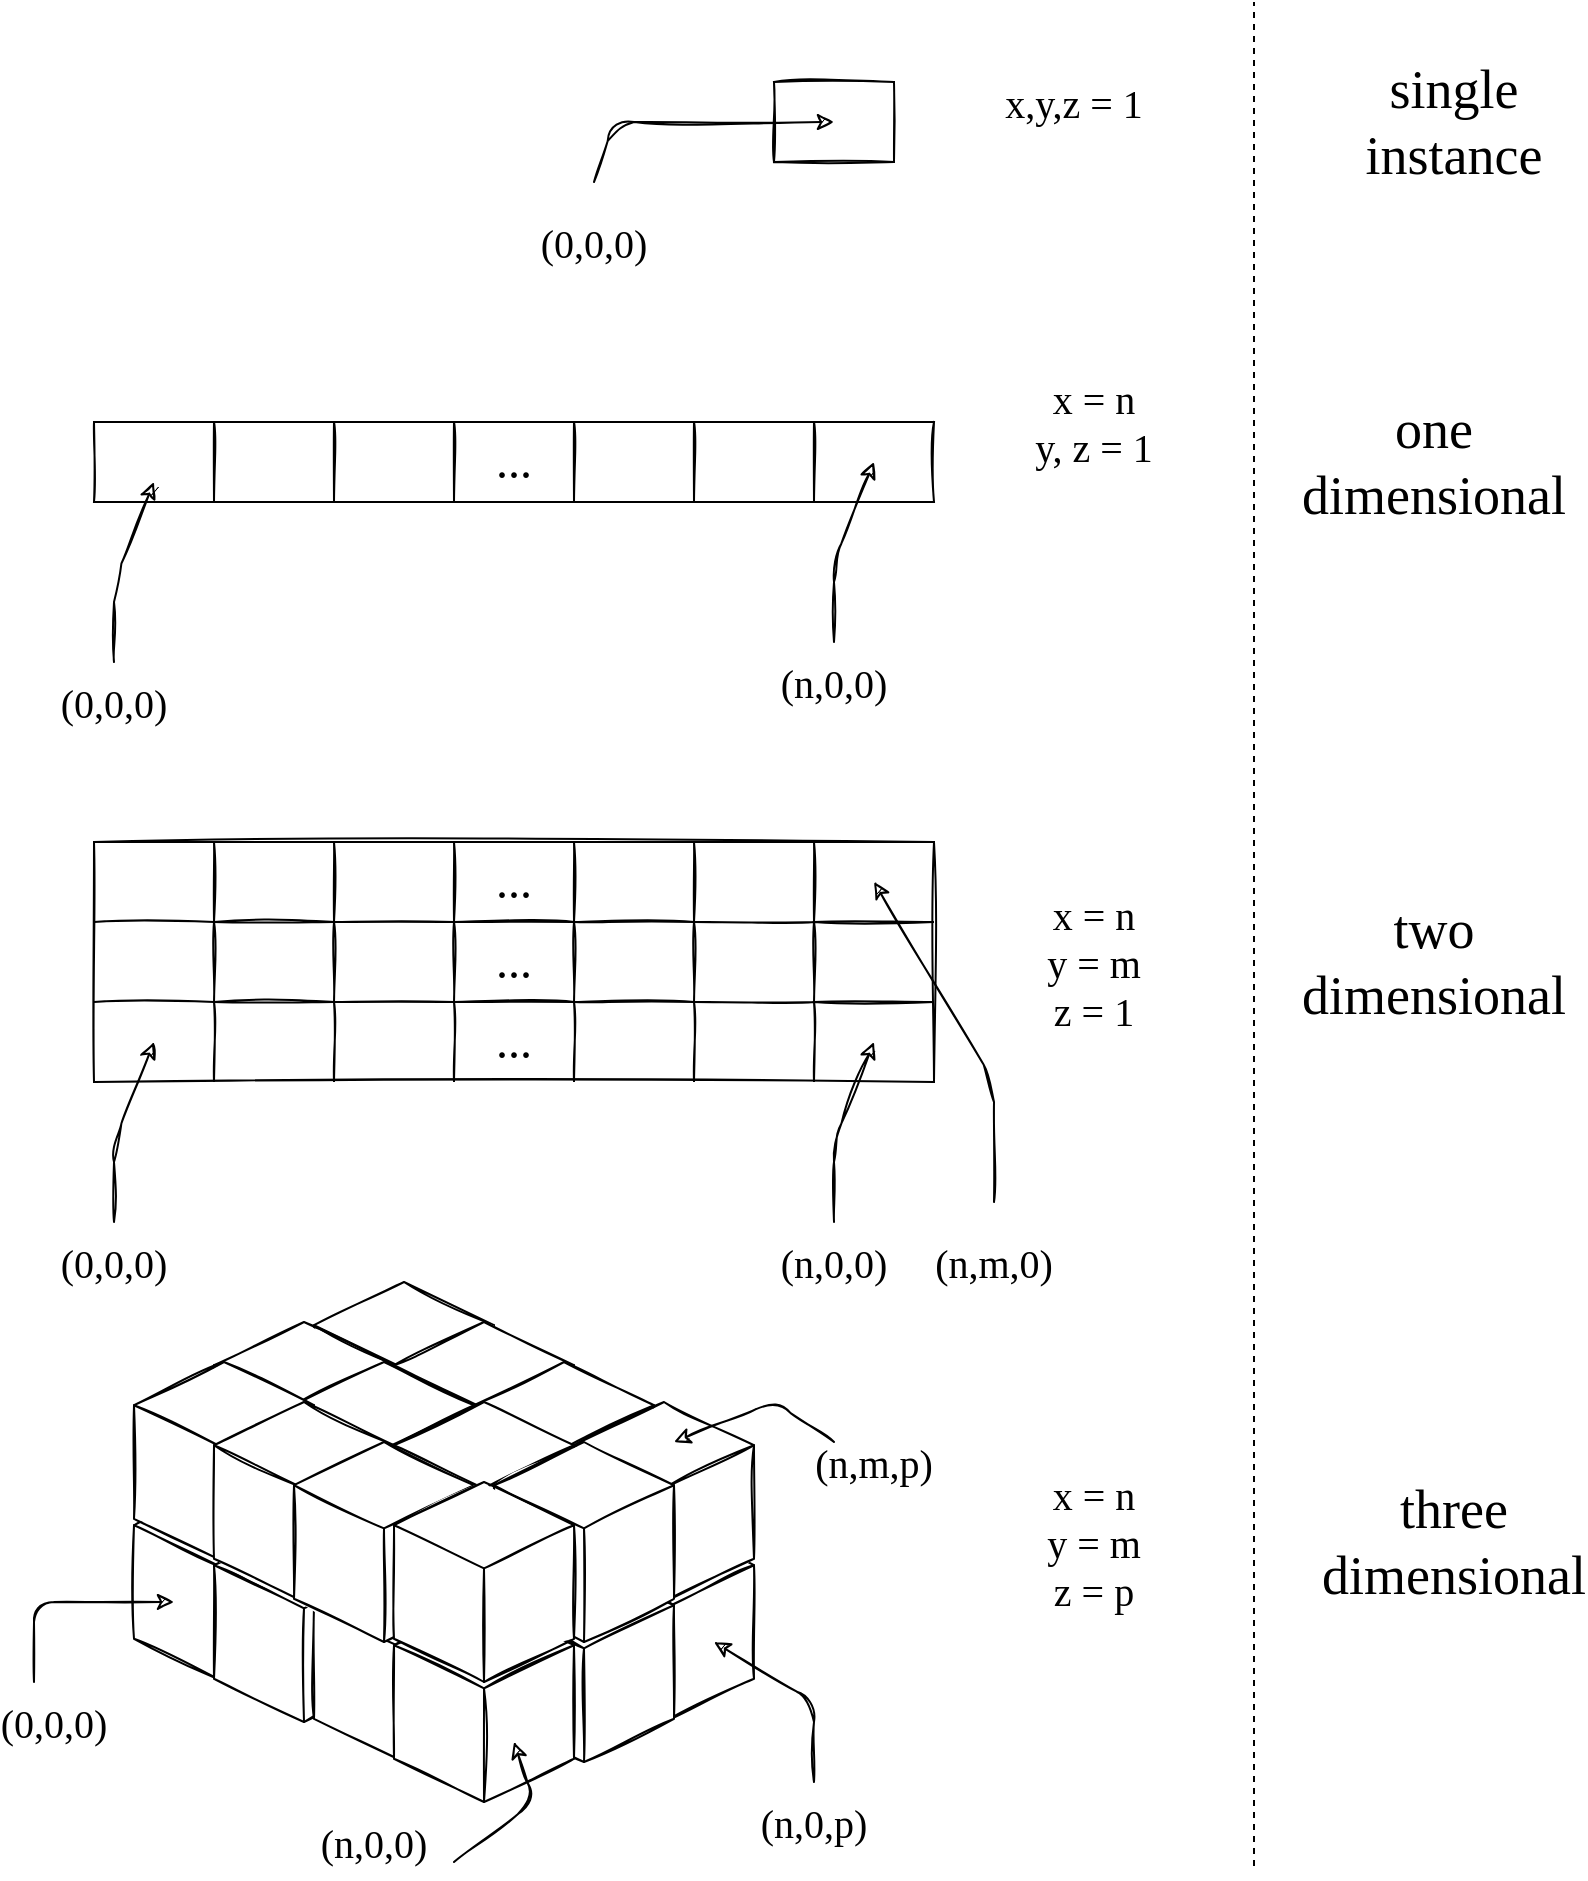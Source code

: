 <mxfile version="14.6.6" type="github">
  <diagram id="9zFEsV01Zll2zfsyJYff" name="Page-1">
    <mxGraphModel dx="2031" dy="1007" grid="1" gridSize="10" guides="1" tooltips="1" connect="1" arrows="1" fold="1" page="1" pageScale="1" pageWidth="1600" pageHeight="900" math="0" shadow="0">
      <root>
        <mxCell id="0" />
        <mxCell id="1" parent="0" />
        <mxCell id="ph8btr_OG7EeDUUNHowu-1" value="" style="shape=table;html=1;whiteSpace=wrap;startSize=0;container=1;collapsible=0;childLayout=tableLayout;sketch=1;" vertex="1" parent="1">
          <mxGeometry x="400" y="50" width="60" height="40" as="geometry" />
        </mxCell>
        <mxCell id="ph8btr_OG7EeDUUNHowu-2" value="" style="shape=partialRectangle;html=1;whiteSpace=wrap;collapsible=0;dropTarget=0;pointerEvents=0;fillColor=none;top=0;left=0;bottom=0;right=0;points=[[0,0.5],[1,0.5]];portConstraint=eastwest;" vertex="1" parent="ph8btr_OG7EeDUUNHowu-1">
          <mxGeometry width="60" height="40" as="geometry" />
        </mxCell>
        <mxCell id="ph8btr_OG7EeDUUNHowu-3" value="" style="shape=partialRectangle;html=1;whiteSpace=wrap;connectable=0;overflow=hidden;fillColor=none;top=0;left=0;bottom=0;right=0;" vertex="1" parent="ph8btr_OG7EeDUUNHowu-2">
          <mxGeometry width="60" height="40" as="geometry" />
        </mxCell>
        <mxCell id="ph8btr_OG7EeDUUNHowu-4" value="&lt;font style=&quot;font-size: 20px&quot; face=&quot;Comic Sans MS&quot;&gt;(0,0,0)&lt;/font&gt;" style="text;html=1;strokeColor=none;fillColor=none;align=center;verticalAlign=middle;whiteSpace=wrap;rounded=0;" vertex="1" parent="1">
          <mxGeometry x="290" y="120" width="40" height="20" as="geometry" />
        </mxCell>
        <mxCell id="ph8btr_OG7EeDUUNHowu-5" value="" style="endArrow=classic;html=1;sketch=1;" edge="1" parent="1">
          <mxGeometry width="50" height="50" relative="1" as="geometry">
            <mxPoint x="310" y="100" as="sourcePoint" />
            <mxPoint x="430" y="70" as="targetPoint" />
            <Array as="points">
              <mxPoint x="320" y="70" />
            </Array>
          </mxGeometry>
        </mxCell>
        <mxCell id="ph8btr_OG7EeDUUNHowu-6" value="&lt;font style=&quot;font-size: 20px&quot; face=&quot;Comic Sans MS&quot;&gt;x,y,z = 1&lt;/font&gt;" style="text;html=1;strokeColor=none;fillColor=none;align=center;verticalAlign=middle;whiteSpace=wrap;rounded=0;" vertex="1" parent="1">
          <mxGeometry x="490" y="50" width="120" height="20" as="geometry" />
        </mxCell>
        <mxCell id="ph8btr_OG7EeDUUNHowu-7" value="" style="shape=table;html=1;whiteSpace=wrap;startSize=0;container=1;collapsible=0;childLayout=tableLayout;sketch=1;" vertex="1" parent="1">
          <mxGeometry x="60" y="220" width="420" height="40" as="geometry" />
        </mxCell>
        <mxCell id="ph8btr_OG7EeDUUNHowu-8" value="" style="shape=partialRectangle;html=1;whiteSpace=wrap;collapsible=0;dropTarget=0;pointerEvents=0;fillColor=none;top=0;left=0;bottom=0;right=0;points=[[0,0.5],[1,0.5]];portConstraint=eastwest;" vertex="1" parent="ph8btr_OG7EeDUUNHowu-7">
          <mxGeometry width="420" height="40" as="geometry" />
        </mxCell>
        <mxCell id="ph8btr_OG7EeDUUNHowu-9" value="" style="shape=partialRectangle;html=1;whiteSpace=wrap;connectable=0;overflow=hidden;fillColor=none;top=0;left=0;bottom=0;right=0;" vertex="1" parent="ph8btr_OG7EeDUUNHowu-8">
          <mxGeometry width="60" height="40" as="geometry" />
        </mxCell>
        <mxCell id="ph8btr_OG7EeDUUNHowu-10" style="shape=partialRectangle;html=1;whiteSpace=wrap;connectable=0;overflow=hidden;fillColor=none;top=0;left=0;bottom=0;right=0;" vertex="1" parent="ph8btr_OG7EeDUUNHowu-8">
          <mxGeometry x="60" width="60" height="40" as="geometry" />
        </mxCell>
        <mxCell id="ph8btr_OG7EeDUUNHowu-11" style="shape=partialRectangle;html=1;whiteSpace=wrap;connectable=0;overflow=hidden;fillColor=none;top=0;left=0;bottom=0;right=0;" vertex="1" parent="ph8btr_OG7EeDUUNHowu-8">
          <mxGeometry x="120" width="60" height="40" as="geometry" />
        </mxCell>
        <mxCell id="ph8btr_OG7EeDUUNHowu-12" value="&lt;font style=&quot;font-size: 24px&quot; face=&quot;Comic Sans MS&quot;&gt;...&lt;/font&gt;" style="shape=partialRectangle;html=1;whiteSpace=wrap;connectable=0;overflow=hidden;fillColor=none;top=0;left=0;bottom=0;right=0;" vertex="1" parent="ph8btr_OG7EeDUUNHowu-8">
          <mxGeometry x="180" width="60" height="40" as="geometry" />
        </mxCell>
        <mxCell id="ph8btr_OG7EeDUUNHowu-13" style="shape=partialRectangle;html=1;whiteSpace=wrap;connectable=0;overflow=hidden;fillColor=none;top=0;left=0;bottom=0;right=0;" vertex="1" parent="ph8btr_OG7EeDUUNHowu-8">
          <mxGeometry x="240" width="60" height="40" as="geometry" />
        </mxCell>
        <mxCell id="ph8btr_OG7EeDUUNHowu-14" style="shape=partialRectangle;html=1;whiteSpace=wrap;connectable=0;overflow=hidden;fillColor=none;top=0;left=0;bottom=0;right=0;" vertex="1" parent="ph8btr_OG7EeDUUNHowu-8">
          <mxGeometry x="300" width="60" height="40" as="geometry" />
        </mxCell>
        <mxCell id="ph8btr_OG7EeDUUNHowu-15" style="shape=partialRectangle;html=1;whiteSpace=wrap;connectable=0;overflow=hidden;fillColor=none;top=0;left=0;bottom=0;right=0;" vertex="1" parent="ph8btr_OG7EeDUUNHowu-8">
          <mxGeometry x="360" width="60" height="40" as="geometry" />
        </mxCell>
        <mxCell id="ph8btr_OG7EeDUUNHowu-16" value="&lt;font style=&quot;font-size: 20px&quot; face=&quot;Comic Sans MS&quot;&gt;(0,0,0)&lt;/font&gt;" style="text;html=1;strokeColor=none;fillColor=none;align=center;verticalAlign=middle;whiteSpace=wrap;rounded=0;" vertex="1" parent="1">
          <mxGeometry x="50" y="350" width="40" height="20" as="geometry" />
        </mxCell>
        <mxCell id="ph8btr_OG7EeDUUNHowu-17" value="" style="endArrow=classic;html=1;sketch=1;" edge="1" parent="1">
          <mxGeometry width="50" height="50" relative="1" as="geometry">
            <mxPoint x="70" y="340" as="sourcePoint" />
            <mxPoint x="90" y="250" as="targetPoint" />
            <Array as="points">
              <mxPoint x="70" y="300" />
            </Array>
          </mxGeometry>
        </mxCell>
        <mxCell id="ph8btr_OG7EeDUUNHowu-18" value="&lt;font style=&quot;font-size: 20px&quot; face=&quot;Comic Sans MS&quot;&gt;(n,0,0)&lt;/font&gt;" style="text;html=1;strokeColor=none;fillColor=none;align=center;verticalAlign=middle;whiteSpace=wrap;rounded=0;" vertex="1" parent="1">
          <mxGeometry x="410" y="340" width="40" height="20" as="geometry" />
        </mxCell>
        <mxCell id="ph8btr_OG7EeDUUNHowu-19" value="" style="endArrow=classic;html=1;sketch=1;" edge="1" parent="1">
          <mxGeometry width="50" height="50" relative="1" as="geometry">
            <mxPoint x="430" y="330" as="sourcePoint" />
            <mxPoint x="450" y="240" as="targetPoint" />
            <Array as="points">
              <mxPoint x="430" y="290" />
            </Array>
          </mxGeometry>
        </mxCell>
        <mxCell id="ph8btr_OG7EeDUUNHowu-21" value="&lt;font style=&quot;font-size: 20px&quot; face=&quot;Comic Sans MS&quot;&gt;x = n&lt;br&gt;y, z = 1&lt;br&gt;&lt;/font&gt;" style="text;html=1;strokeColor=none;fillColor=none;align=center;verticalAlign=middle;whiteSpace=wrap;rounded=0;" vertex="1" parent="1">
          <mxGeometry x="500" y="210" width="120" height="20" as="geometry" />
        </mxCell>
        <mxCell id="ph8btr_OG7EeDUUNHowu-22" value="" style="shape=table;html=1;whiteSpace=wrap;startSize=0;container=1;collapsible=0;childLayout=tableLayout;sketch=1;" vertex="1" parent="1">
          <mxGeometry x="60" y="430" width="420" height="120" as="geometry" />
        </mxCell>
        <mxCell id="ph8btr_OG7EeDUUNHowu-36" style="shape=partialRectangle;html=1;whiteSpace=wrap;collapsible=0;dropTarget=0;pointerEvents=0;fillColor=none;top=0;left=0;bottom=0;right=0;points=[[0,0.5],[1,0.5]];portConstraint=eastwest;" vertex="1" parent="ph8btr_OG7EeDUUNHowu-22">
          <mxGeometry width="420" height="40" as="geometry" />
        </mxCell>
        <mxCell id="ph8btr_OG7EeDUUNHowu-37" style="shape=partialRectangle;html=1;whiteSpace=wrap;connectable=0;overflow=hidden;fillColor=none;top=0;left=0;bottom=0;right=0;" vertex="1" parent="ph8btr_OG7EeDUUNHowu-36">
          <mxGeometry width="60" height="40" as="geometry" />
        </mxCell>
        <mxCell id="ph8btr_OG7EeDUUNHowu-38" style="shape=partialRectangle;html=1;whiteSpace=wrap;connectable=0;overflow=hidden;fillColor=none;top=0;left=0;bottom=0;right=0;" vertex="1" parent="ph8btr_OG7EeDUUNHowu-36">
          <mxGeometry x="60" width="60" height="40" as="geometry" />
        </mxCell>
        <mxCell id="ph8btr_OG7EeDUUNHowu-39" style="shape=partialRectangle;html=1;whiteSpace=wrap;connectable=0;overflow=hidden;fillColor=none;top=0;left=0;bottom=0;right=0;" vertex="1" parent="ph8btr_OG7EeDUUNHowu-36">
          <mxGeometry x="120" width="60" height="40" as="geometry" />
        </mxCell>
        <mxCell id="ph8btr_OG7EeDUUNHowu-40" value="&lt;span style=&quot;font-family: &amp;#34;comic sans ms&amp;#34; ; font-size: 24px&quot;&gt;...&lt;/span&gt;" style="shape=partialRectangle;html=1;whiteSpace=wrap;connectable=0;overflow=hidden;fillColor=none;top=0;left=0;bottom=0;right=0;" vertex="1" parent="ph8btr_OG7EeDUUNHowu-36">
          <mxGeometry x="180" width="60" height="40" as="geometry" />
        </mxCell>
        <mxCell id="ph8btr_OG7EeDUUNHowu-41" style="shape=partialRectangle;html=1;whiteSpace=wrap;connectable=0;overflow=hidden;fillColor=none;top=0;left=0;bottom=0;right=0;" vertex="1" parent="ph8btr_OG7EeDUUNHowu-36">
          <mxGeometry x="240" width="60" height="40" as="geometry" />
        </mxCell>
        <mxCell id="ph8btr_OG7EeDUUNHowu-42" style="shape=partialRectangle;html=1;whiteSpace=wrap;connectable=0;overflow=hidden;fillColor=none;top=0;left=0;bottom=0;right=0;" vertex="1" parent="ph8btr_OG7EeDUUNHowu-36">
          <mxGeometry x="300" width="60" height="40" as="geometry" />
        </mxCell>
        <mxCell id="ph8btr_OG7EeDUUNHowu-43" style="shape=partialRectangle;html=1;whiteSpace=wrap;connectable=0;overflow=hidden;fillColor=none;top=0;left=0;bottom=0;right=0;" vertex="1" parent="ph8btr_OG7EeDUUNHowu-36">
          <mxGeometry x="360" width="60" height="40" as="geometry" />
        </mxCell>
        <mxCell id="ph8btr_OG7EeDUUNHowu-44" style="shape=partialRectangle;html=1;whiteSpace=wrap;collapsible=0;dropTarget=0;pointerEvents=0;fillColor=none;top=0;left=0;bottom=0;right=0;points=[[0,0.5],[1,0.5]];portConstraint=eastwest;" vertex="1" parent="ph8btr_OG7EeDUUNHowu-22">
          <mxGeometry y="40" width="420" height="40" as="geometry" />
        </mxCell>
        <mxCell id="ph8btr_OG7EeDUUNHowu-45" style="shape=partialRectangle;html=1;whiteSpace=wrap;connectable=0;overflow=hidden;fillColor=none;top=0;left=0;bottom=0;right=0;" vertex="1" parent="ph8btr_OG7EeDUUNHowu-44">
          <mxGeometry width="60" height="40" as="geometry" />
        </mxCell>
        <mxCell id="ph8btr_OG7EeDUUNHowu-46" style="shape=partialRectangle;html=1;whiteSpace=wrap;connectable=0;overflow=hidden;fillColor=none;top=0;left=0;bottom=0;right=0;" vertex="1" parent="ph8btr_OG7EeDUUNHowu-44">
          <mxGeometry x="60" width="60" height="40" as="geometry" />
        </mxCell>
        <mxCell id="ph8btr_OG7EeDUUNHowu-47" style="shape=partialRectangle;html=1;whiteSpace=wrap;connectable=0;overflow=hidden;fillColor=none;top=0;left=0;bottom=0;right=0;" vertex="1" parent="ph8btr_OG7EeDUUNHowu-44">
          <mxGeometry x="120" width="60" height="40" as="geometry" />
        </mxCell>
        <mxCell id="ph8btr_OG7EeDUUNHowu-48" value="&lt;span style=&quot;font-family: &amp;#34;comic sans ms&amp;#34; ; font-size: 24px&quot;&gt;...&lt;/span&gt;" style="shape=partialRectangle;html=1;whiteSpace=wrap;connectable=0;overflow=hidden;fillColor=none;top=0;left=0;bottom=0;right=0;" vertex="1" parent="ph8btr_OG7EeDUUNHowu-44">
          <mxGeometry x="180" width="60" height="40" as="geometry" />
        </mxCell>
        <mxCell id="ph8btr_OG7EeDUUNHowu-49" style="shape=partialRectangle;html=1;whiteSpace=wrap;connectable=0;overflow=hidden;fillColor=none;top=0;left=0;bottom=0;right=0;" vertex="1" parent="ph8btr_OG7EeDUUNHowu-44">
          <mxGeometry x="240" width="60" height="40" as="geometry" />
        </mxCell>
        <mxCell id="ph8btr_OG7EeDUUNHowu-50" style="shape=partialRectangle;html=1;whiteSpace=wrap;connectable=0;overflow=hidden;fillColor=none;top=0;left=0;bottom=0;right=0;" vertex="1" parent="ph8btr_OG7EeDUUNHowu-44">
          <mxGeometry x="300" width="60" height="40" as="geometry" />
        </mxCell>
        <mxCell id="ph8btr_OG7EeDUUNHowu-51" style="shape=partialRectangle;html=1;whiteSpace=wrap;connectable=0;overflow=hidden;fillColor=none;top=0;left=0;bottom=0;right=0;" vertex="1" parent="ph8btr_OG7EeDUUNHowu-44">
          <mxGeometry x="360" width="60" height="40" as="geometry" />
        </mxCell>
        <mxCell id="ph8btr_OG7EeDUUNHowu-23" value="" style="shape=partialRectangle;html=1;whiteSpace=wrap;collapsible=0;dropTarget=0;pointerEvents=0;fillColor=none;top=0;left=0;bottom=0;right=0;points=[[0,0.5],[1,0.5]];portConstraint=eastwest;" vertex="1" parent="ph8btr_OG7EeDUUNHowu-22">
          <mxGeometry y="80" width="420" height="40" as="geometry" />
        </mxCell>
        <mxCell id="ph8btr_OG7EeDUUNHowu-24" value="" style="shape=partialRectangle;html=1;whiteSpace=wrap;connectable=0;overflow=hidden;fillColor=none;top=0;left=0;bottom=0;right=0;" vertex="1" parent="ph8btr_OG7EeDUUNHowu-23">
          <mxGeometry width="60" height="40" as="geometry" />
        </mxCell>
        <mxCell id="ph8btr_OG7EeDUUNHowu-25" style="shape=partialRectangle;html=1;whiteSpace=wrap;connectable=0;overflow=hidden;fillColor=none;top=0;left=0;bottom=0;right=0;" vertex="1" parent="ph8btr_OG7EeDUUNHowu-23">
          <mxGeometry x="60" width="60" height="40" as="geometry" />
        </mxCell>
        <mxCell id="ph8btr_OG7EeDUUNHowu-26" style="shape=partialRectangle;html=1;whiteSpace=wrap;connectable=0;overflow=hidden;fillColor=none;top=0;left=0;bottom=0;right=0;" vertex="1" parent="ph8btr_OG7EeDUUNHowu-23">
          <mxGeometry x="120" width="60" height="40" as="geometry" />
        </mxCell>
        <mxCell id="ph8btr_OG7EeDUUNHowu-27" value="&lt;font style=&quot;font-size: 24px&quot; face=&quot;Comic Sans MS&quot;&gt;...&lt;/font&gt;" style="shape=partialRectangle;html=1;whiteSpace=wrap;connectable=0;overflow=hidden;fillColor=none;top=0;left=0;bottom=0;right=0;" vertex="1" parent="ph8btr_OG7EeDUUNHowu-23">
          <mxGeometry x="180" width="60" height="40" as="geometry" />
        </mxCell>
        <mxCell id="ph8btr_OG7EeDUUNHowu-28" style="shape=partialRectangle;html=1;whiteSpace=wrap;connectable=0;overflow=hidden;fillColor=none;top=0;left=0;bottom=0;right=0;" vertex="1" parent="ph8btr_OG7EeDUUNHowu-23">
          <mxGeometry x="240" width="60" height="40" as="geometry" />
        </mxCell>
        <mxCell id="ph8btr_OG7EeDUUNHowu-29" style="shape=partialRectangle;html=1;whiteSpace=wrap;connectable=0;overflow=hidden;fillColor=none;top=0;left=0;bottom=0;right=0;" vertex="1" parent="ph8btr_OG7EeDUUNHowu-23">
          <mxGeometry x="300" width="60" height="40" as="geometry" />
        </mxCell>
        <mxCell id="ph8btr_OG7EeDUUNHowu-30" style="shape=partialRectangle;html=1;whiteSpace=wrap;connectable=0;overflow=hidden;fillColor=none;top=0;left=0;bottom=0;right=0;" vertex="1" parent="ph8btr_OG7EeDUUNHowu-23">
          <mxGeometry x="360" width="60" height="40" as="geometry" />
        </mxCell>
        <mxCell id="ph8btr_OG7EeDUUNHowu-31" value="&lt;font style=&quot;font-size: 20px&quot; face=&quot;Comic Sans MS&quot;&gt;(0,0,0)&lt;/font&gt;" style="text;html=1;strokeColor=none;fillColor=none;align=center;verticalAlign=middle;whiteSpace=wrap;rounded=0;" vertex="1" parent="1">
          <mxGeometry x="50" y="630" width="40" height="20" as="geometry" />
        </mxCell>
        <mxCell id="ph8btr_OG7EeDUUNHowu-32" value="" style="endArrow=classic;html=1;sketch=1;" edge="1" parent="1">
          <mxGeometry width="50" height="50" relative="1" as="geometry">
            <mxPoint x="70" y="620" as="sourcePoint" />
            <mxPoint x="90" y="530" as="targetPoint" />
            <Array as="points">
              <mxPoint x="70" y="580" />
            </Array>
          </mxGeometry>
        </mxCell>
        <mxCell id="ph8btr_OG7EeDUUNHowu-33" value="&lt;font style=&quot;font-size: 20px&quot; face=&quot;Comic Sans MS&quot;&gt;(n,0,0)&lt;/font&gt;" style="text;html=1;strokeColor=none;fillColor=none;align=center;verticalAlign=middle;whiteSpace=wrap;rounded=0;" vertex="1" parent="1">
          <mxGeometry x="410" y="630" width="40" height="20" as="geometry" />
        </mxCell>
        <mxCell id="ph8btr_OG7EeDUUNHowu-34" value="" style="endArrow=classic;html=1;sketch=1;" edge="1" parent="1">
          <mxGeometry width="50" height="50" relative="1" as="geometry">
            <mxPoint x="430" y="620" as="sourcePoint" />
            <mxPoint x="450" y="530" as="targetPoint" />
            <Array as="points">
              <mxPoint x="430" y="580" />
            </Array>
          </mxGeometry>
        </mxCell>
        <mxCell id="ph8btr_OG7EeDUUNHowu-35" value="&lt;font style=&quot;font-size: 20px&quot; face=&quot;Comic Sans MS&quot;&gt;x = n&lt;br&gt;y = m&lt;br&gt;z = 1&lt;br&gt;&lt;/font&gt;" style="text;html=1;strokeColor=none;fillColor=none;align=center;verticalAlign=middle;whiteSpace=wrap;rounded=0;" vertex="1" parent="1">
          <mxGeometry x="500" y="480" width="120" height="20" as="geometry" />
        </mxCell>
        <mxCell id="ph8btr_OG7EeDUUNHowu-53" value="" style="endArrow=classic;html=1;sketch=1;" edge="1" parent="1">
          <mxGeometry width="50" height="50" relative="1" as="geometry">
            <mxPoint x="510" y="610" as="sourcePoint" />
            <mxPoint x="450" y="450" as="targetPoint" />
            <Array as="points">
              <mxPoint x="510" y="550" />
            </Array>
          </mxGeometry>
        </mxCell>
        <mxCell id="ph8btr_OG7EeDUUNHowu-54" value="&lt;font style=&quot;font-size: 20px&quot; face=&quot;Comic Sans MS&quot;&gt;(n,m,0)&lt;/font&gt;" style="text;html=1;strokeColor=none;fillColor=none;align=center;verticalAlign=middle;whiteSpace=wrap;rounded=0;" vertex="1" parent="1">
          <mxGeometry x="490" y="630" width="40" height="20" as="geometry" />
        </mxCell>
        <mxCell id="ph8btr_OG7EeDUUNHowu-55" value="" style="html=1;whiteSpace=wrap;shape=isoCube2;backgroundOutline=1;isoAngle=15;sketch=1;" vertex="1" parent="1">
          <mxGeometry x="170" y="710" width="90" height="100" as="geometry" />
        </mxCell>
        <mxCell id="ph8btr_OG7EeDUUNHowu-56" value="" style="html=1;whiteSpace=wrap;shape=isoCube2;backgroundOutline=1;isoAngle=15;sketch=1;" vertex="1" parent="1">
          <mxGeometry x="210" y="730" width="90" height="100" as="geometry" />
        </mxCell>
        <mxCell id="ph8btr_OG7EeDUUNHowu-57" value="" style="html=1;whiteSpace=wrap;shape=isoCube2;backgroundOutline=1;isoAngle=15;sketch=1;" vertex="1" parent="1">
          <mxGeometry x="260" y="750" width="90" height="100" as="geometry" />
        </mxCell>
        <mxCell id="ph8btr_OG7EeDUUNHowu-58" value="" style="html=1;whiteSpace=wrap;shape=isoCube2;backgroundOutline=1;isoAngle=15;sketch=1;" vertex="1" parent="1">
          <mxGeometry x="300" y="770" width="90" height="100" as="geometry" />
        </mxCell>
        <mxCell id="ph8btr_OG7EeDUUNHowu-59" value="" style="html=1;whiteSpace=wrap;shape=isoCube2;backgroundOutline=1;isoAngle=15;sketch=1;" vertex="1" parent="1">
          <mxGeometry x="120" y="730" width="90" height="100" as="geometry" />
        </mxCell>
        <mxCell id="ph8btr_OG7EeDUUNHowu-60" value="" style="html=1;whiteSpace=wrap;shape=isoCube2;backgroundOutline=1;isoAngle=15;sketch=1;" vertex="1" parent="1">
          <mxGeometry x="170" y="750" width="90" height="100" as="geometry" />
        </mxCell>
        <mxCell id="ph8btr_OG7EeDUUNHowu-61" value="" style="html=1;whiteSpace=wrap;shape=isoCube2;backgroundOutline=1;isoAngle=15;sketch=1;" vertex="1" parent="1">
          <mxGeometry x="210" y="770" width="90" height="100" as="geometry" />
        </mxCell>
        <mxCell id="ph8btr_OG7EeDUUNHowu-62" value="" style="html=1;whiteSpace=wrap;shape=isoCube2;backgroundOutline=1;isoAngle=15;sketch=1;" vertex="1" parent="1">
          <mxGeometry x="260" y="790" width="90" height="100" as="geometry" />
        </mxCell>
        <mxCell id="ph8btr_OG7EeDUUNHowu-63" value="" style="html=1;whiteSpace=wrap;shape=isoCube2;backgroundOutline=1;isoAngle=15;sketch=1;" vertex="1" parent="1">
          <mxGeometry x="170" y="650" width="90" height="100" as="geometry" />
        </mxCell>
        <mxCell id="ph8btr_OG7EeDUUNHowu-64" value="" style="html=1;whiteSpace=wrap;shape=isoCube2;backgroundOutline=1;isoAngle=15;sketch=1;" vertex="1" parent="1">
          <mxGeometry x="210" y="670" width="90" height="100" as="geometry" />
        </mxCell>
        <mxCell id="ph8btr_OG7EeDUUNHowu-65" value="" style="html=1;whiteSpace=wrap;shape=isoCube2;backgroundOutline=1;isoAngle=15;sketch=1;" vertex="1" parent="1">
          <mxGeometry x="250" y="690" width="90" height="100" as="geometry" />
        </mxCell>
        <mxCell id="ph8btr_OG7EeDUUNHowu-66" value="" style="html=1;whiteSpace=wrap;shape=isoCube2;backgroundOutline=1;isoAngle=15;sketch=1;" vertex="1" parent="1">
          <mxGeometry x="300" y="710" width="90" height="100" as="geometry" />
        </mxCell>
        <mxCell id="ph8btr_OG7EeDUUNHowu-67" value="" style="html=1;whiteSpace=wrap;shape=isoCube2;backgroundOutline=1;isoAngle=15;sketch=1;" vertex="1" parent="1">
          <mxGeometry x="120" y="670" width="90" height="100" as="geometry" />
        </mxCell>
        <mxCell id="ph8btr_OG7EeDUUNHowu-68" value="" style="html=1;whiteSpace=wrap;shape=isoCube2;backgroundOutline=1;isoAngle=15;sketch=1;" vertex="1" parent="1">
          <mxGeometry x="160" y="690" width="90" height="100" as="geometry" />
        </mxCell>
        <mxCell id="ph8btr_OG7EeDUUNHowu-69" value="" style="html=1;whiteSpace=wrap;shape=isoCube2;backgroundOutline=1;isoAngle=15;sketch=1;" vertex="1" parent="1">
          <mxGeometry x="210" y="710" width="90" height="100" as="geometry" />
        </mxCell>
        <mxCell id="ph8btr_OG7EeDUUNHowu-70" value="" style="html=1;whiteSpace=wrap;shape=isoCube2;backgroundOutline=1;isoAngle=15;sketch=1;" vertex="1" parent="1">
          <mxGeometry x="260" y="730" width="90" height="100" as="geometry" />
        </mxCell>
        <mxCell id="ph8btr_OG7EeDUUNHowu-71" value="" style="html=1;whiteSpace=wrap;shape=isoCube2;backgroundOutline=1;isoAngle=15;sketch=1;" vertex="1" parent="1">
          <mxGeometry x="80" y="750" width="90" height="100" as="geometry" />
        </mxCell>
        <mxCell id="ph8btr_OG7EeDUUNHowu-72" value="" style="html=1;whiteSpace=wrap;shape=isoCube2;backgroundOutline=1;isoAngle=15;sketch=1;" vertex="1" parent="1">
          <mxGeometry x="120" y="770" width="90" height="100" as="geometry" />
        </mxCell>
        <mxCell id="ph8btr_OG7EeDUUNHowu-73" value="" style="html=1;whiteSpace=wrap;shape=isoCube2;backgroundOutline=1;isoAngle=15;sketch=1;" vertex="1" parent="1">
          <mxGeometry x="170" y="790" width="90" height="100" as="geometry" />
        </mxCell>
        <mxCell id="ph8btr_OG7EeDUUNHowu-74" value="" style="html=1;whiteSpace=wrap;shape=isoCube2;backgroundOutline=1;isoAngle=15;sketch=1;" vertex="1" parent="1">
          <mxGeometry x="210" y="810" width="90" height="100" as="geometry" />
        </mxCell>
        <mxCell id="ph8btr_OG7EeDUUNHowu-75" value="" style="html=1;whiteSpace=wrap;shape=isoCube2;backgroundOutline=1;isoAngle=15;sketch=1;" vertex="1" parent="1">
          <mxGeometry x="80" y="690" width="90" height="100" as="geometry" />
        </mxCell>
        <mxCell id="ph8btr_OG7EeDUUNHowu-76" value="" style="html=1;whiteSpace=wrap;shape=isoCube2;backgroundOutline=1;isoAngle=15;sketch=1;" vertex="1" parent="1">
          <mxGeometry x="120" y="710" width="90" height="100" as="geometry" />
        </mxCell>
        <mxCell id="ph8btr_OG7EeDUUNHowu-77" value="" style="html=1;whiteSpace=wrap;shape=isoCube2;backgroundOutline=1;isoAngle=15;sketch=1;" vertex="1" parent="1">
          <mxGeometry x="160" y="730" width="90" height="100" as="geometry" />
        </mxCell>
        <mxCell id="ph8btr_OG7EeDUUNHowu-78" value="" style="html=1;whiteSpace=wrap;shape=isoCube2;backgroundOutline=1;isoAngle=15;sketch=1;" vertex="1" parent="1">
          <mxGeometry x="210" y="750" width="90" height="100" as="geometry" />
        </mxCell>
        <mxCell id="ph8btr_OG7EeDUUNHowu-79" value="&lt;font style=&quot;font-size: 20px&quot; face=&quot;Comic Sans MS&quot;&gt;(0,0,0)&lt;/font&gt;" style="text;html=1;strokeColor=none;fillColor=none;align=center;verticalAlign=middle;whiteSpace=wrap;rounded=0;" vertex="1" parent="1">
          <mxGeometry x="20" y="860" width="40" height="20" as="geometry" />
        </mxCell>
        <mxCell id="ph8btr_OG7EeDUUNHowu-80" value="&lt;font style=&quot;font-size: 20px&quot; face=&quot;Comic Sans MS&quot;&gt;(n,0,0)&lt;/font&gt;" style="text;html=1;strokeColor=none;fillColor=none;align=center;verticalAlign=middle;whiteSpace=wrap;rounded=0;" vertex="1" parent="1">
          <mxGeometry x="180" y="920" width="40" height="20" as="geometry" />
        </mxCell>
        <mxCell id="ph8btr_OG7EeDUUNHowu-81" value="&lt;font style=&quot;font-size: 20px&quot; face=&quot;Comic Sans MS&quot;&gt;(n,m,p)&lt;/font&gt;" style="text;html=1;strokeColor=none;fillColor=none;align=center;verticalAlign=middle;whiteSpace=wrap;rounded=0;" vertex="1" parent="1">
          <mxGeometry x="430" y="730" width="40" height="20" as="geometry" />
        </mxCell>
        <mxCell id="ph8btr_OG7EeDUUNHowu-82" value="&lt;font style=&quot;font-size: 20px&quot; face=&quot;Comic Sans MS&quot;&gt;x = n&lt;br&gt;y = m&lt;br&gt;z = p&lt;br&gt;&lt;/font&gt;" style="text;html=1;strokeColor=none;fillColor=none;align=center;verticalAlign=middle;whiteSpace=wrap;rounded=0;" vertex="1" parent="1">
          <mxGeometry x="500" y="770" width="120" height="20" as="geometry" />
        </mxCell>
        <mxCell id="ph8btr_OG7EeDUUNHowu-83" value="" style="endArrow=classic;html=1;sketch=1;" edge="1" parent="1">
          <mxGeometry width="50" height="50" relative="1" as="geometry">
            <mxPoint x="30" y="850.0" as="sourcePoint" />
            <mxPoint x="100" y="810" as="targetPoint" />
            <Array as="points">
              <mxPoint x="30" y="810" />
            </Array>
          </mxGeometry>
        </mxCell>
        <mxCell id="ph8btr_OG7EeDUUNHowu-84" value="" style="endArrow=classic;html=1;sketch=1;" edge="1" parent="1">
          <mxGeometry width="50" height="50" relative="1" as="geometry">
            <mxPoint x="240" y="940" as="sourcePoint" />
            <mxPoint x="270" y="880" as="targetPoint" />
            <Array as="points">
              <mxPoint x="280" y="910" />
            </Array>
          </mxGeometry>
        </mxCell>
        <mxCell id="ph8btr_OG7EeDUUNHowu-85" value="" style="endArrow=classic;html=1;sketch=1;" edge="1" parent="1">
          <mxGeometry width="50" height="50" relative="1" as="geometry">
            <mxPoint x="430" y="730.0" as="sourcePoint" />
            <mxPoint x="350" y="730" as="targetPoint" />
            <Array as="points">
              <mxPoint x="400" y="710" />
            </Array>
          </mxGeometry>
        </mxCell>
        <mxCell id="ph8btr_OG7EeDUUNHowu-86" value="&lt;font style=&quot;font-size: 20px&quot; face=&quot;Comic Sans MS&quot;&gt;(n,0,p)&lt;/font&gt;" style="text;html=1;strokeColor=none;fillColor=none;align=center;verticalAlign=middle;whiteSpace=wrap;rounded=0;" vertex="1" parent="1">
          <mxGeometry x="400" y="910" width="40" height="20" as="geometry" />
        </mxCell>
        <mxCell id="ph8btr_OG7EeDUUNHowu-87" value="" style="endArrow=classic;html=1;sketch=1;" edge="1" parent="1">
          <mxGeometry width="50" height="50" relative="1" as="geometry">
            <mxPoint x="420" y="900.0" as="sourcePoint" />
            <mxPoint x="370" y="830" as="targetPoint" />
            <Array as="points">
              <mxPoint x="420" y="860" />
            </Array>
          </mxGeometry>
        </mxCell>
        <mxCell id="ph8btr_OG7EeDUUNHowu-88" value="" style="endArrow=none;dashed=1;html=1;" edge="1" parent="1">
          <mxGeometry width="50" height="50" relative="1" as="geometry">
            <mxPoint x="640" y="942" as="sourcePoint" />
            <mxPoint x="640" y="10" as="targetPoint" />
          </mxGeometry>
        </mxCell>
        <mxCell id="ph8btr_OG7EeDUUNHowu-89" value="&lt;font face=&quot;Comic Sans MS&quot; style=&quot;font-size: 27px&quot;&gt;single instance&lt;/font&gt;" style="text;html=1;strokeColor=none;fillColor=none;align=center;verticalAlign=middle;whiteSpace=wrap;rounded=0;sketch=1;" vertex="1" parent="1">
          <mxGeometry x="720" y="60" width="40" height="20" as="geometry" />
        </mxCell>
        <mxCell id="ph8btr_OG7EeDUUNHowu-90" value="&lt;font face=&quot;Comic Sans MS&quot; style=&quot;font-size: 27px&quot;&gt;one&lt;br&gt;dimensional&lt;br&gt;&lt;/font&gt;" style="text;html=1;strokeColor=none;fillColor=none;align=center;verticalAlign=middle;whiteSpace=wrap;rounded=0;sketch=1;" vertex="1" parent="1">
          <mxGeometry x="710" y="230" width="40" height="20" as="geometry" />
        </mxCell>
        <mxCell id="ph8btr_OG7EeDUUNHowu-91" value="&lt;font face=&quot;Comic Sans MS&quot; style=&quot;font-size: 27px&quot;&gt;two&lt;br&gt;dimensional&lt;br&gt;&lt;/font&gt;" style="text;html=1;strokeColor=none;fillColor=none;align=center;verticalAlign=middle;whiteSpace=wrap;rounded=0;sketch=1;" vertex="1" parent="1">
          <mxGeometry x="710" y="480" width="40" height="20" as="geometry" />
        </mxCell>
        <mxCell id="ph8btr_OG7EeDUUNHowu-92" value="&lt;font face=&quot;Comic Sans MS&quot; style=&quot;font-size: 27px&quot;&gt;three&lt;br&gt;dimensional&lt;br&gt;&lt;/font&gt;" style="text;html=1;strokeColor=none;fillColor=none;align=center;verticalAlign=middle;whiteSpace=wrap;rounded=0;sketch=1;" vertex="1" parent="1">
          <mxGeometry x="720" y="770" width="40" height="20" as="geometry" />
        </mxCell>
      </root>
    </mxGraphModel>
  </diagram>
</mxfile>
